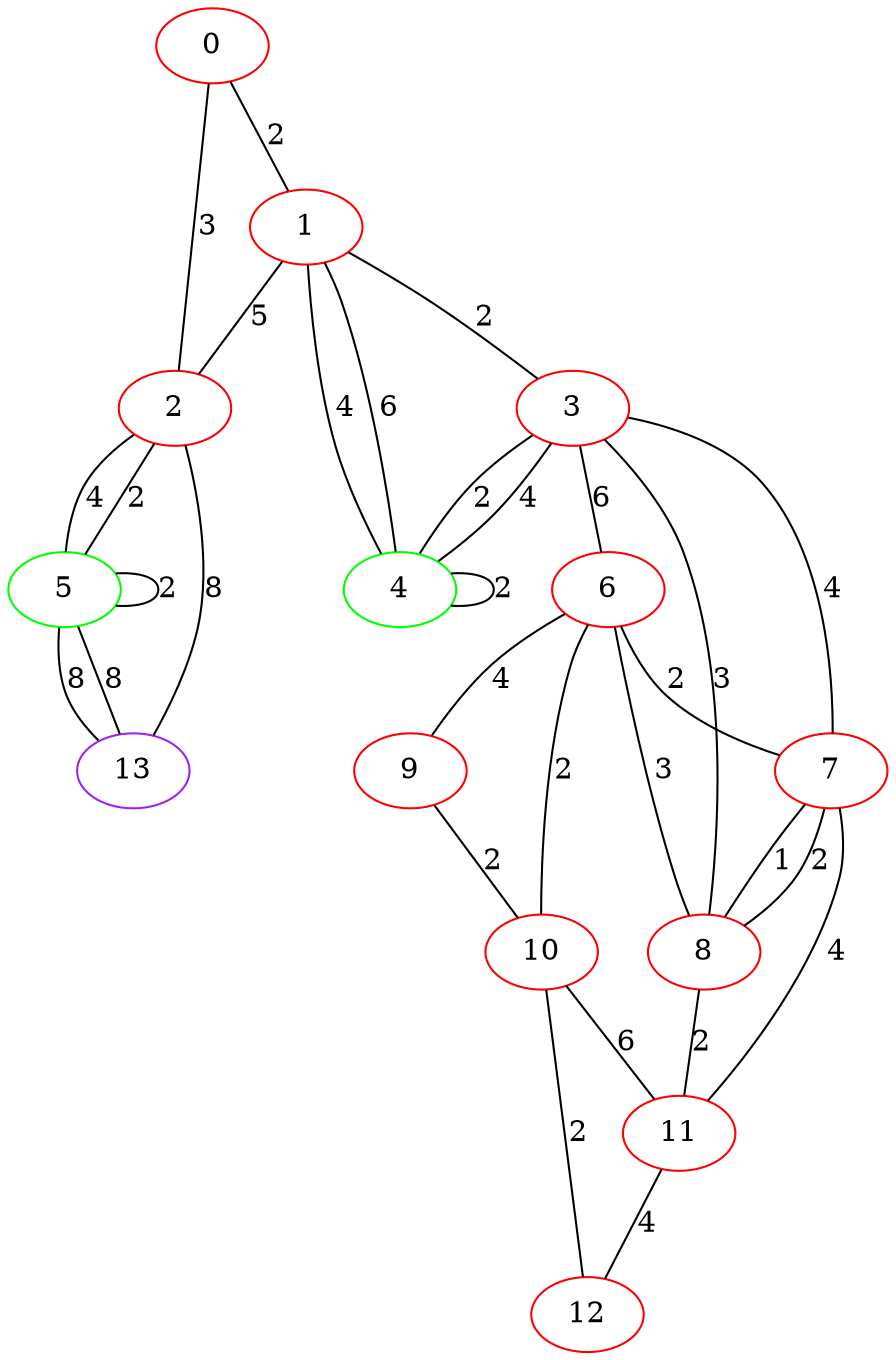 graph "" {
0 [color=red, weight=1];
1 [color=red, weight=1];
2 [color=red, weight=1];
3 [color=red, weight=1];
4 [color=green, weight=2];
5 [color=green, weight=2];
6 [color=red, weight=1];
7 [color=red, weight=1];
8 [color=red, weight=1];
9 [color=red, weight=1];
10 [color=red, weight=1];
11 [color=red, weight=1];
12 [color=red, weight=1];
13 [color=purple, weight=4];
0 -- 1  [key=0, label=2];
0 -- 2  [key=0, label=3];
1 -- 2  [key=0, label=5];
1 -- 3  [key=0, label=2];
1 -- 4  [key=0, label=4];
1 -- 4  [key=1, label=6];
2 -- 5  [key=0, label=2];
2 -- 5  [key=1, label=4];
2 -- 13  [key=0, label=8];
3 -- 8  [key=0, label=3];
3 -- 4  [key=0, label=2];
3 -- 4  [key=1, label=4];
3 -- 6  [key=0, label=6];
3 -- 7  [key=0, label=4];
4 -- 4  [key=0, label=2];
5 -- 5  [key=0, label=2];
5 -- 13  [key=0, label=8];
5 -- 13  [key=1, label=8];
6 -- 8  [key=0, label=3];
6 -- 9  [key=0, label=4];
6 -- 10  [key=0, label=2];
6 -- 7  [key=0, label=2];
7 -- 8  [key=0, label=2];
7 -- 8  [key=1, label=1];
7 -- 11  [key=0, label=4];
8 -- 11  [key=0, label=2];
9 -- 10  [key=0, label=2];
10 -- 11  [key=0, label=6];
10 -- 12  [key=0, label=2];
11 -- 12  [key=0, label=4];
}
